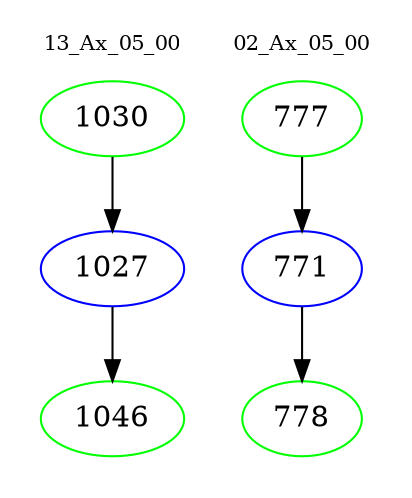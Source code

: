 digraph{
subgraph cluster_0 {
color = white
label = "13_Ax_05_00";
fontsize=10;
T0_1030 [label="1030", color="green"]
T0_1030 -> T0_1027 [color="black"]
T0_1027 [label="1027", color="blue"]
T0_1027 -> T0_1046 [color="black"]
T0_1046 [label="1046", color="green"]
}
subgraph cluster_1 {
color = white
label = "02_Ax_05_00";
fontsize=10;
T1_777 [label="777", color="green"]
T1_777 -> T1_771 [color="black"]
T1_771 [label="771", color="blue"]
T1_771 -> T1_778 [color="black"]
T1_778 [label="778", color="green"]
}
}
